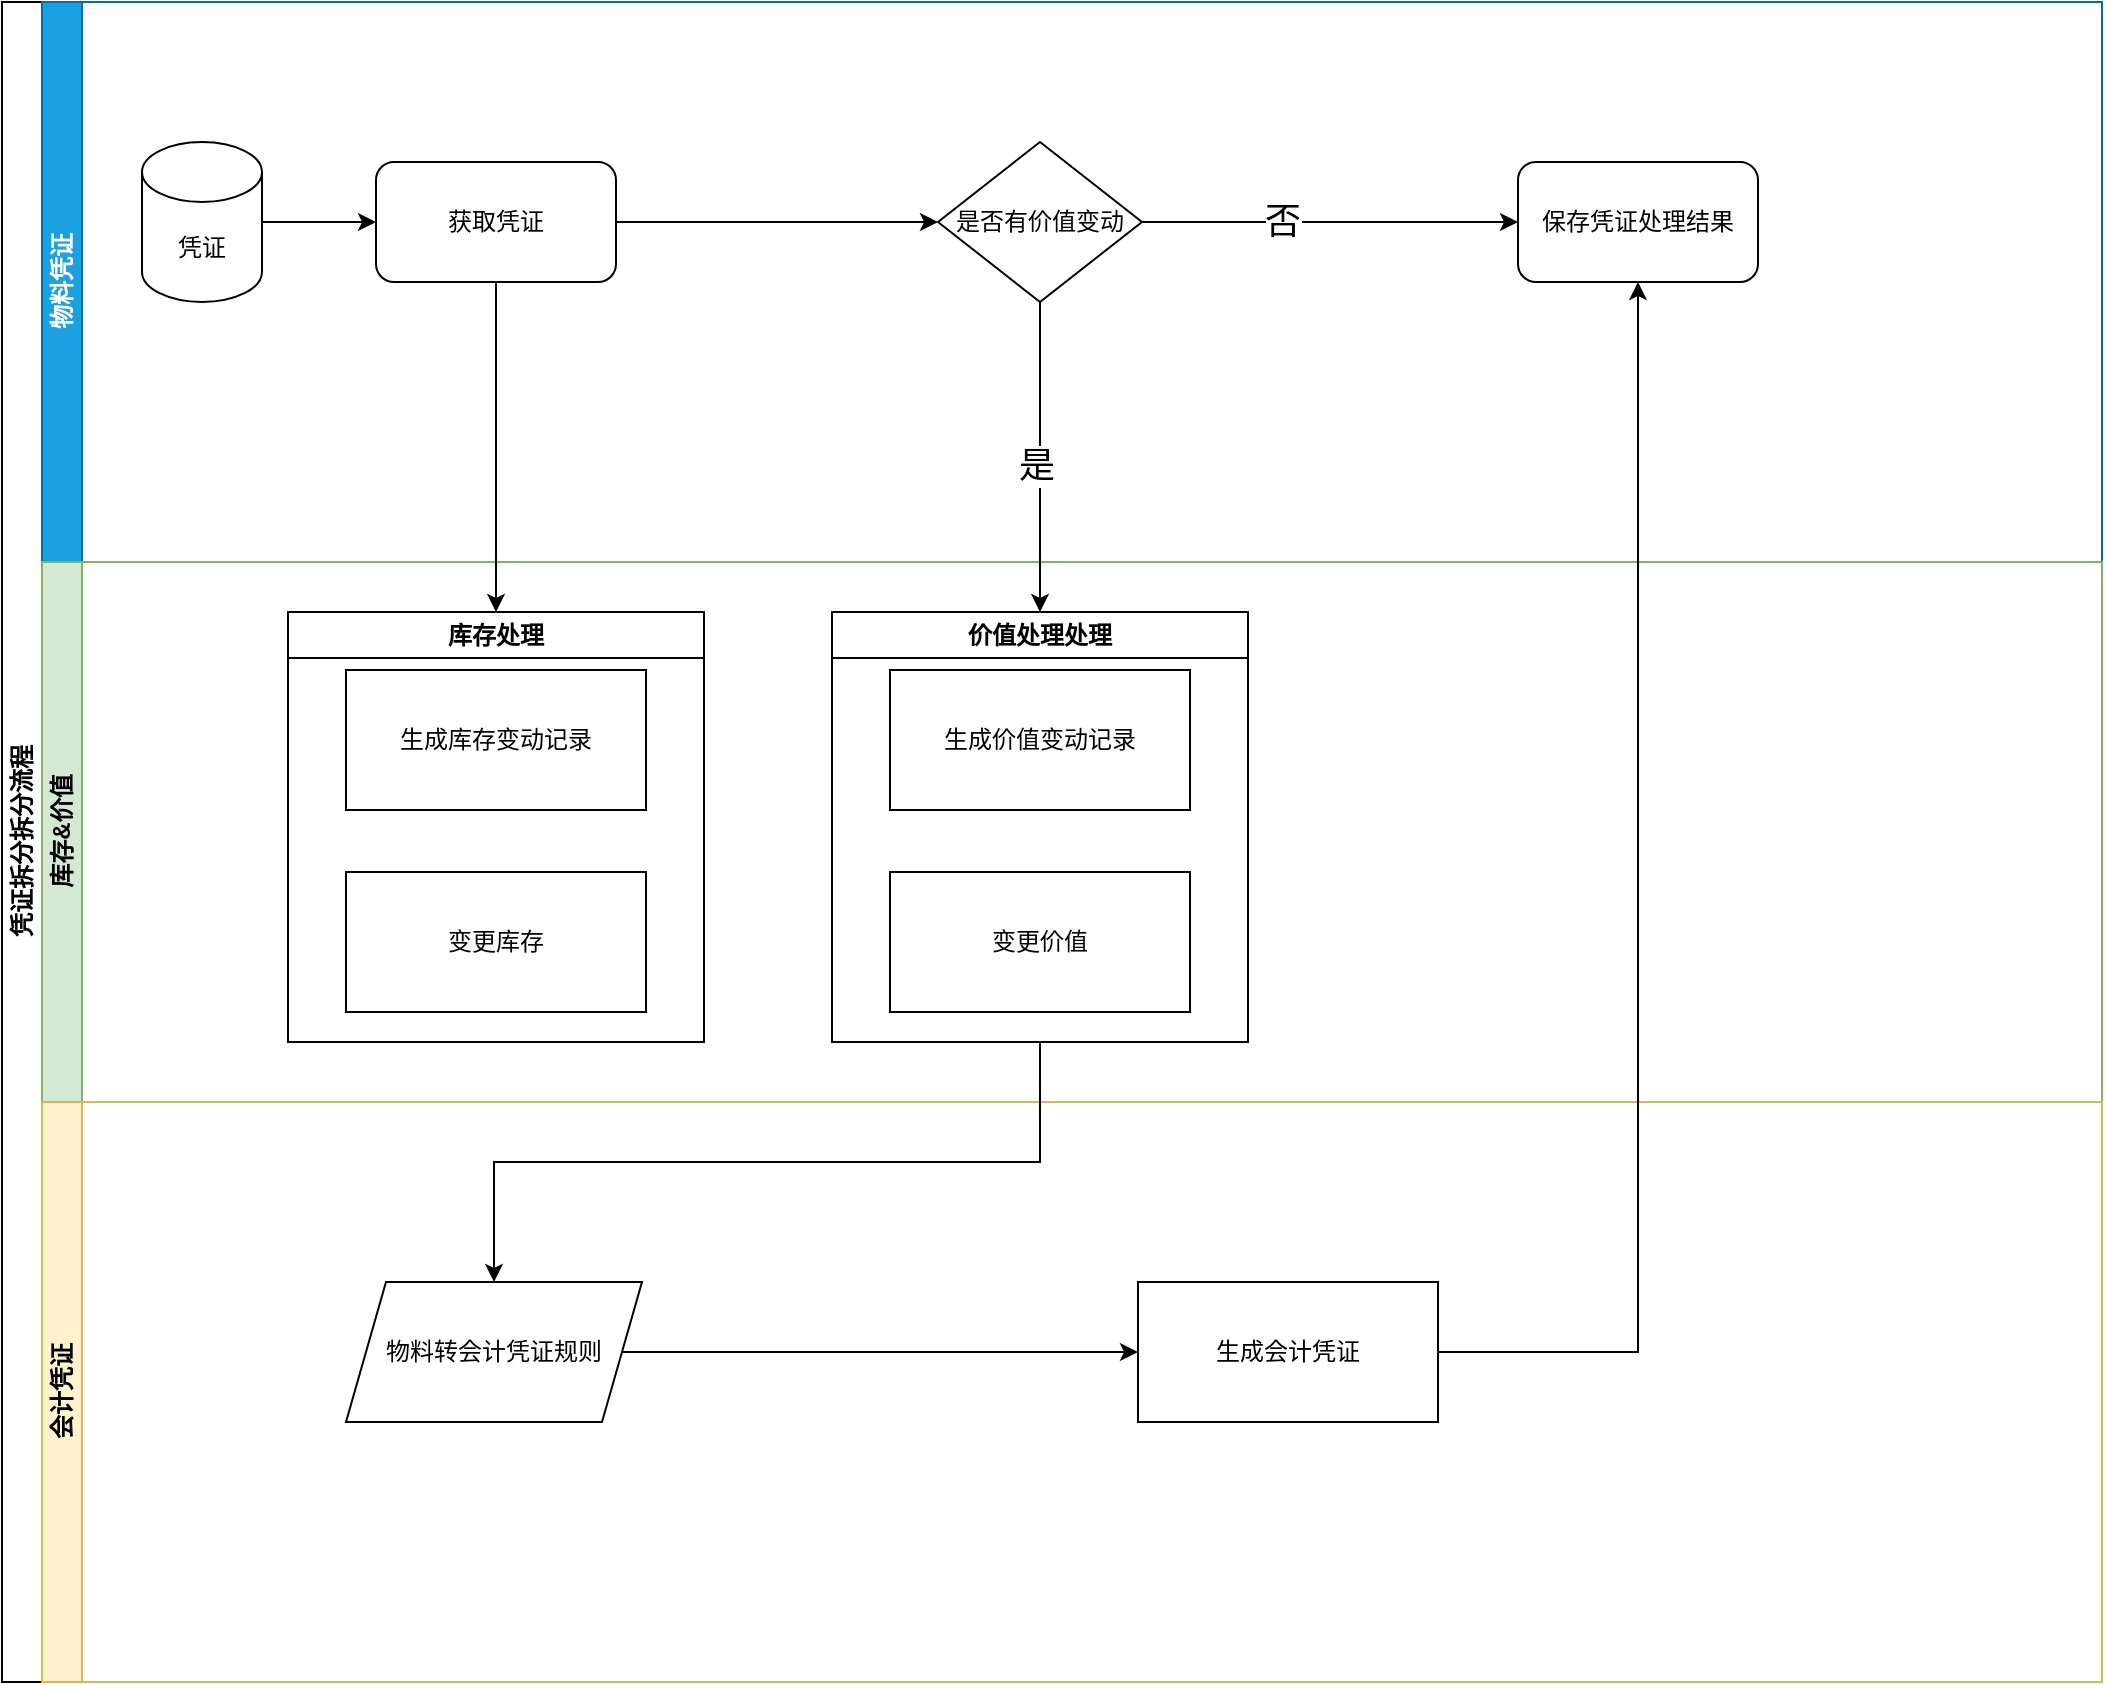 <mxfile version="24.8.0">
  <diagram id="prtHgNgQTEPvFCAcTncT" name="Page-1">
    <mxGraphModel dx="2261" dy="756" grid="1" gridSize="10" guides="1" tooltips="1" connect="1" arrows="1" fold="1" page="1" pageScale="1" pageWidth="827" pageHeight="1169" math="0" shadow="0">
      <root>
        <mxCell id="0" />
        <mxCell id="1" parent="0" />
        <mxCell id="dNxyNK7c78bLwvsdeMH5-19" value="凭证拆分拆分流程" style="swimlane;html=1;childLayout=stackLayout;resizeParent=1;resizeParentMax=0;horizontal=0;startSize=20;horizontalStack=0;" parent="1" vertex="1">
          <mxGeometry x="-78" y="90" width="1050" height="840" as="geometry" />
        </mxCell>
        <mxCell id="dNxyNK7c78bLwvsdeMH5-20" value="物料凭证" style="swimlane;html=1;startSize=20;horizontal=0;fillColor=#1ba1e2;fontColor=#ffffff;strokeColor=#006EAF;" parent="dNxyNK7c78bLwvsdeMH5-19" vertex="1">
          <mxGeometry x="20" width="1030" height="280" as="geometry" />
        </mxCell>
        <mxCell id="LG8pZTU2bvwQHo-lbVss-6" value="" style="edgeStyle=orthogonalEdgeStyle;rounded=0;orthogonalLoop=1;jettySize=auto;html=1;" edge="1" parent="dNxyNK7c78bLwvsdeMH5-20" source="LG8pZTU2bvwQHo-lbVss-4" target="LG8pZTU2bvwQHo-lbVss-5">
          <mxGeometry relative="1" as="geometry" />
        </mxCell>
        <mxCell id="LG8pZTU2bvwQHo-lbVss-4" value="凭证" style="shape=cylinder3;whiteSpace=wrap;html=1;boundedLbl=1;backgroundOutline=1;size=15;" vertex="1" parent="dNxyNK7c78bLwvsdeMH5-20">
          <mxGeometry x="50" y="70" width="60" height="80" as="geometry" />
        </mxCell>
        <mxCell id="LG8pZTU2bvwQHo-lbVss-11" value="" style="edgeStyle=orthogonalEdgeStyle;rounded=0;orthogonalLoop=1;jettySize=auto;html=1;" edge="1" parent="dNxyNK7c78bLwvsdeMH5-20" source="LG8pZTU2bvwQHo-lbVss-5" target="LG8pZTU2bvwQHo-lbVss-10">
          <mxGeometry relative="1" as="geometry" />
        </mxCell>
        <mxCell id="LG8pZTU2bvwQHo-lbVss-5" value="获取凭证" style="rounded=1;whiteSpace=wrap;html=1;" vertex="1" parent="dNxyNK7c78bLwvsdeMH5-20">
          <mxGeometry x="167" y="80" width="120" height="60" as="geometry" />
        </mxCell>
        <mxCell id="LG8pZTU2bvwQHo-lbVss-18" style="edgeStyle=orthogonalEdgeStyle;rounded=0;orthogonalLoop=1;jettySize=auto;html=1;" edge="1" parent="dNxyNK7c78bLwvsdeMH5-20" source="LG8pZTU2bvwQHo-lbVss-10" target="LG8pZTU2bvwQHo-lbVss-17">
          <mxGeometry relative="1" as="geometry" />
        </mxCell>
        <mxCell id="LG8pZTU2bvwQHo-lbVss-19" value="&lt;font style=&quot;font-size: 18px;&quot;&gt;否&lt;/font&gt;" style="edgeLabel;html=1;align=center;verticalAlign=middle;resizable=0;points=[];" vertex="1" connectable="0" parent="LG8pZTU2bvwQHo-lbVss-18">
          <mxGeometry x="-0.255" relative="1" as="geometry">
            <mxPoint as="offset" />
          </mxGeometry>
        </mxCell>
        <mxCell id="LG8pZTU2bvwQHo-lbVss-10" value="是否有价值变动" style="rhombus;whiteSpace=wrap;html=1;" vertex="1" parent="dNxyNK7c78bLwvsdeMH5-20">
          <mxGeometry x="448" y="70" width="102" height="80" as="geometry" />
        </mxCell>
        <mxCell id="LG8pZTU2bvwQHo-lbVss-17" value="保存凭证处理结果" style="rounded=1;whiteSpace=wrap;html=1;" vertex="1" parent="dNxyNK7c78bLwvsdeMH5-20">
          <mxGeometry x="738" y="80" width="120" height="60" as="geometry" />
        </mxCell>
        <mxCell id="dNxyNK7c78bLwvsdeMH5-21" value="库存&amp;amp;价值" style="swimlane;html=1;startSize=20;horizontal=0;fillColor=#d5e8d4;strokeColor=#82b366;" parent="dNxyNK7c78bLwvsdeMH5-19" vertex="1">
          <mxGeometry x="20" y="280" width="1030" height="270" as="geometry" />
        </mxCell>
        <mxCell id="dNxyNK7c78bLwvsdeMH5-26" value="生成库存变动记录" style="rounded=0;whiteSpace=wrap;html=1;fontFamily=Helvetica;fontSize=12;fontColor=#000000;align=center;" parent="dNxyNK7c78bLwvsdeMH5-21" vertex="1">
          <mxGeometry x="152" y="54" width="150" height="70" as="geometry" />
        </mxCell>
        <mxCell id="LG8pZTU2bvwQHo-lbVss-8" value="变更库存" style="rounded=0;whiteSpace=wrap;html=1;fontFamily=Helvetica;fontSize=12;fontColor=#000000;align=center;" vertex="1" parent="dNxyNK7c78bLwvsdeMH5-21">
          <mxGeometry x="152" y="155" width="150" height="70" as="geometry" />
        </mxCell>
        <mxCell id="LG8pZTU2bvwQHo-lbVss-20" value="生成价值变动记录" style="rounded=0;whiteSpace=wrap;html=1;fontFamily=Helvetica;fontSize=12;fontColor=#000000;align=center;" vertex="1" parent="dNxyNK7c78bLwvsdeMH5-21">
          <mxGeometry x="424" y="54" width="150" height="70" as="geometry" />
        </mxCell>
        <mxCell id="LG8pZTU2bvwQHo-lbVss-21" value="变更价值" style="rounded=0;whiteSpace=wrap;html=1;fontFamily=Helvetica;fontSize=12;fontColor=#000000;align=center;" vertex="1" parent="dNxyNK7c78bLwvsdeMH5-21">
          <mxGeometry x="424" y="155" width="150" height="70" as="geometry" />
        </mxCell>
        <mxCell id="LG8pZTU2bvwQHo-lbVss-36" value="库存处理" style="swimlane;whiteSpace=wrap;html=1;" vertex="1" parent="dNxyNK7c78bLwvsdeMH5-21">
          <mxGeometry x="123" y="25" width="208" height="215" as="geometry" />
        </mxCell>
        <mxCell id="LG8pZTU2bvwQHo-lbVss-38" value="价值处理处理" style="swimlane;whiteSpace=wrap;html=1;" vertex="1" parent="dNxyNK7c78bLwvsdeMH5-21">
          <mxGeometry x="395" y="25" width="208" height="215" as="geometry" />
        </mxCell>
        <mxCell id="LG8pZTU2bvwQHo-lbVss-26" style="edgeStyle=orthogonalEdgeStyle;rounded=0;orthogonalLoop=1;jettySize=auto;html=1;exitX=0.5;exitY=1;exitDx=0;exitDy=0;entryX=0.5;entryY=0;entryDx=0;entryDy=0;" edge="1" parent="dNxyNK7c78bLwvsdeMH5-19" source="LG8pZTU2bvwQHo-lbVss-10" target="LG8pZTU2bvwQHo-lbVss-38">
          <mxGeometry relative="1" as="geometry">
            <mxPoint x="519" y="300" as="targetPoint" />
          </mxGeometry>
        </mxCell>
        <mxCell id="LG8pZTU2bvwQHo-lbVss-28" value="&lt;font style=&quot;font-size: 18px;&quot;&gt;是&lt;/font&gt;" style="edgeLabel;html=1;align=center;verticalAlign=middle;resizable=0;points=[];" vertex="1" connectable="0" parent="LG8pZTU2bvwQHo-lbVss-26">
          <mxGeometry x="0.054" y="-2" relative="1" as="geometry">
            <mxPoint as="offset" />
          </mxGeometry>
        </mxCell>
        <mxCell id="dNxyNK7c78bLwvsdeMH5-22" value="会计凭证" style="swimlane;html=1;startSize=20;horizontal=0;fillColor=#fff2cc;strokeColor=#d6b656;" parent="dNxyNK7c78bLwvsdeMH5-19" vertex="1">
          <mxGeometry x="20" y="550" width="1030" height="290" as="geometry" />
        </mxCell>
        <mxCell id="LG8pZTU2bvwQHo-lbVss-29" value="生成会计凭证" style="rounded=0;whiteSpace=wrap;html=1;fontFamily=Helvetica;fontSize=12;fontColor=#000000;align=center;" vertex="1" parent="dNxyNK7c78bLwvsdeMH5-22">
          <mxGeometry x="548" y="90" width="150" height="70" as="geometry" />
        </mxCell>
        <mxCell id="LG8pZTU2bvwQHo-lbVss-35" value="" style="edgeStyle=orthogonalEdgeStyle;rounded=0;orthogonalLoop=1;jettySize=auto;html=1;" edge="1" parent="dNxyNK7c78bLwvsdeMH5-22" source="LG8pZTU2bvwQHo-lbVss-33" target="LG8pZTU2bvwQHo-lbVss-29">
          <mxGeometry relative="1" as="geometry" />
        </mxCell>
        <mxCell id="LG8pZTU2bvwQHo-lbVss-33" value="物料转会计凭证规则" style="shape=parallelogram;perimeter=parallelogramPerimeter;whiteSpace=wrap;html=1;fixedSize=1;" vertex="1" parent="dNxyNK7c78bLwvsdeMH5-22">
          <mxGeometry x="152" y="90" width="148" height="70" as="geometry" />
        </mxCell>
        <mxCell id="LG8pZTU2bvwQHo-lbVss-37" style="edgeStyle=orthogonalEdgeStyle;rounded=0;orthogonalLoop=1;jettySize=auto;html=1;exitX=0.5;exitY=1;exitDx=0;exitDy=0;" edge="1" parent="dNxyNK7c78bLwvsdeMH5-19" source="LG8pZTU2bvwQHo-lbVss-5" target="LG8pZTU2bvwQHo-lbVss-36">
          <mxGeometry relative="1" as="geometry" />
        </mxCell>
        <mxCell id="LG8pZTU2bvwQHo-lbVss-39" style="edgeStyle=orthogonalEdgeStyle;rounded=0;orthogonalLoop=1;jettySize=auto;html=1;exitX=0.5;exitY=1;exitDx=0;exitDy=0;entryX=0.5;entryY=0;entryDx=0;entryDy=0;" edge="1" parent="dNxyNK7c78bLwvsdeMH5-19" source="LG8pZTU2bvwQHo-lbVss-38" target="LG8pZTU2bvwQHo-lbVss-33">
          <mxGeometry relative="1" as="geometry" />
        </mxCell>
        <mxCell id="LG8pZTU2bvwQHo-lbVss-42" style="edgeStyle=orthogonalEdgeStyle;rounded=0;orthogonalLoop=1;jettySize=auto;html=1;exitX=1;exitY=0.5;exitDx=0;exitDy=0;entryX=0.5;entryY=1;entryDx=0;entryDy=0;" edge="1" parent="dNxyNK7c78bLwvsdeMH5-19" source="LG8pZTU2bvwQHo-lbVss-29" target="LG8pZTU2bvwQHo-lbVss-17">
          <mxGeometry relative="1" as="geometry" />
        </mxCell>
      </root>
    </mxGraphModel>
  </diagram>
</mxfile>
